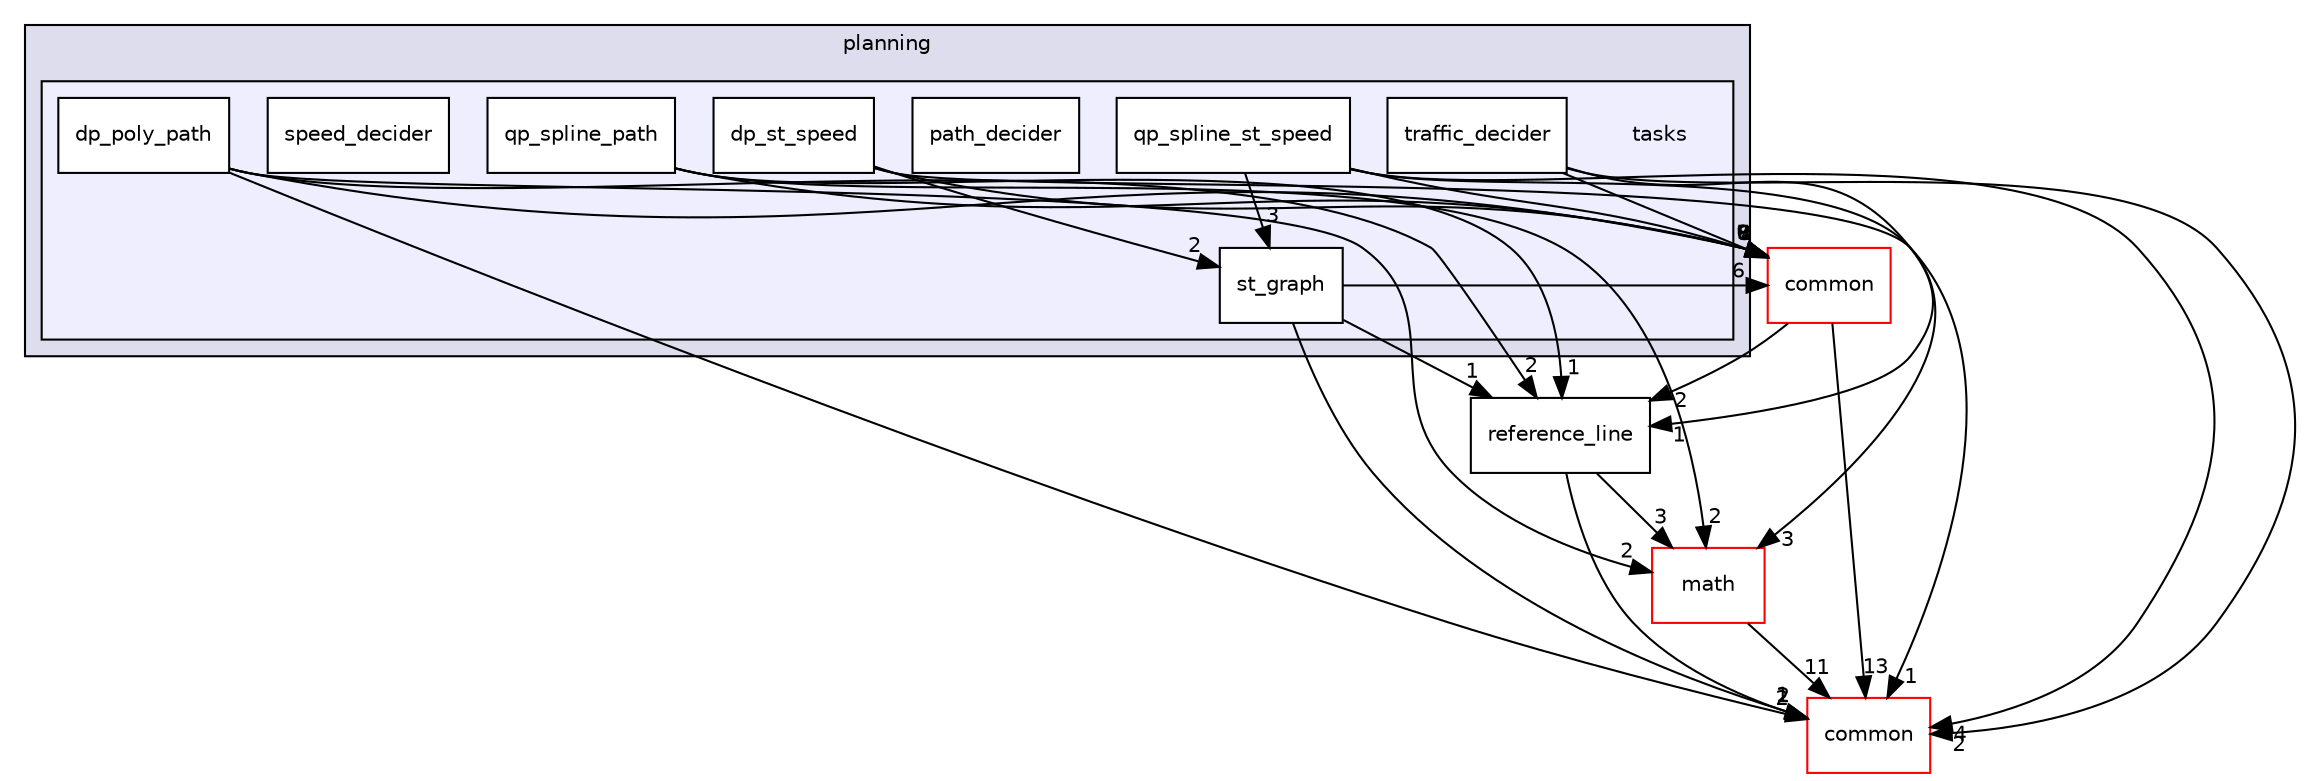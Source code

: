 digraph "modules/planning/tasks" {
  compound=true
  node [ fontsize="10", fontname="Helvetica"];
  edge [ labelfontsize="10", labelfontname="Helvetica"];
  subgraph clusterdir_7c2f6958be28a79ba0c365dc1c742e99 {
    graph [ bgcolor="#ddddee", pencolor="black", label="planning" fontname="Helvetica", fontsize="10", URL="dir_7c2f6958be28a79ba0c365dc1c742e99.html"]
  subgraph clusterdir_71dbafa6aca09b7fb8e2860fcceb6177 {
    graph [ bgcolor="#eeeeff", pencolor="black", label="" URL="dir_71dbafa6aca09b7fb8e2860fcceb6177.html"];
    dir_71dbafa6aca09b7fb8e2860fcceb6177 [shape=plaintext label="tasks"];
    dir_5e76d535365c2db5422f7eb9cbb5961d [shape=box label="dp_poly_path" color="black" fillcolor="white" style="filled" URL="dir_5e76d535365c2db5422f7eb9cbb5961d.html"];
    dir_ddf461d5d257ba012b7e2988dc6cab68 [shape=box label="dp_st_speed" color="black" fillcolor="white" style="filled" URL="dir_ddf461d5d257ba012b7e2988dc6cab68.html"];
    dir_4e07564a0458efd3e53de4540d48a1c4 [shape=box label="path_decider" color="black" fillcolor="white" style="filled" URL="dir_4e07564a0458efd3e53de4540d48a1c4.html"];
    dir_a3f0b0354edd254a5bb6c03c72a2cd9f [shape=box label="qp_spline_path" color="black" fillcolor="white" style="filled" URL="dir_a3f0b0354edd254a5bb6c03c72a2cd9f.html"];
    dir_54d0936b91c943ca26168dadb633b999 [shape=box label="qp_spline_st_speed" color="black" fillcolor="white" style="filled" URL="dir_54d0936b91c943ca26168dadb633b999.html"];
    dir_1030d754f0a8e209a17810913485fa4f [shape=box label="speed_decider" color="black" fillcolor="white" style="filled" URL="dir_1030d754f0a8e209a17810913485fa4f.html"];
    dir_4f3146e5764c11425a3123a73d5422b7 [shape=box label="st_graph" color="black" fillcolor="white" style="filled" URL="dir_4f3146e5764c11425a3123a73d5422b7.html"];
    dir_ca2618e8e01f16bc284014cdb8232f1b [shape=box label="traffic_decider" color="black" fillcolor="white" style="filled" URL="dir_ca2618e8e01f16bc284014cdb8232f1b.html"];
  }
  }
  dir_20c36c897bdd5e28542c27d4408ee210 [shape=box label="math" fillcolor="white" style="filled" color="red" URL="dir_20c36c897bdd5e28542c27d4408ee210.html"];
  dir_215a6cee4434727da638ab5cece17fbb [shape=box label="reference_line" URL="dir_215a6cee4434727da638ab5cece17fbb.html"];
  dir_9a5e51f49964887903df6eed98080585 [shape=box label="common" fillcolor="white" style="filled" color="red" URL="dir_9a5e51f49964887903df6eed98080585.html"];
  dir_66bbc1175c980ce8ddd485259d3b02bb [shape=box label="common" fillcolor="white" style="filled" color="red" URL="dir_66bbc1175c980ce8ddd485259d3b02bb.html"];
  dir_5e76d535365c2db5422f7eb9cbb5961d->dir_20c36c897bdd5e28542c27d4408ee210 [headlabel="2", labeldistance=1.5 headhref="dir_000194_000184.html"];
  dir_5e76d535365c2db5422f7eb9cbb5961d->dir_215a6cee4434727da638ab5cece17fbb [headlabel="2", labeldistance=1.5 headhref="dir_000194_000192.html"];
  dir_5e76d535365c2db5422f7eb9cbb5961d->dir_9a5e51f49964887903df6eed98080585 [headlabel="2", labeldistance=1.5 headhref="dir_000194_000050.html"];
  dir_5e76d535365c2db5422f7eb9cbb5961d->dir_66bbc1175c980ce8ddd485259d3b02bb [headlabel="9", labeldistance=1.5 headhref="dir_000194_000175.html"];
  dir_20c36c897bdd5e28542c27d4408ee210->dir_9a5e51f49964887903df6eed98080585 [headlabel="11", labeldistance=1.5 headhref="dir_000184_000050.html"];
  dir_215a6cee4434727da638ab5cece17fbb->dir_20c36c897bdd5e28542c27d4408ee210 [headlabel="3", labeldistance=1.5 headhref="dir_000192_000184.html"];
  dir_215a6cee4434727da638ab5cece17fbb->dir_9a5e51f49964887903df6eed98080585 [headlabel="2", labeldistance=1.5 headhref="dir_000192_000050.html"];
  dir_4f3146e5764c11425a3123a73d5422b7->dir_215a6cee4434727da638ab5cece17fbb [headlabel="1", labeldistance=1.5 headhref="dir_000200_000192.html"];
  dir_4f3146e5764c11425a3123a73d5422b7->dir_9a5e51f49964887903df6eed98080585 [headlabel="1", labeldistance=1.5 headhref="dir_000200_000050.html"];
  dir_4f3146e5764c11425a3123a73d5422b7->dir_66bbc1175c980ce8ddd485259d3b02bb [headlabel="6", labeldistance=1.5 headhref="dir_000200_000175.html"];
  dir_54d0936b91c943ca26168dadb633b999->dir_20c36c897bdd5e28542c27d4408ee210 [headlabel="3", labeldistance=1.5 headhref="dir_000198_000184.html"];
  dir_54d0936b91c943ca26168dadb633b999->dir_9a5e51f49964887903df6eed98080585 [headlabel="4", labeldistance=1.5 headhref="dir_000198_000050.html"];
  dir_54d0936b91c943ca26168dadb633b999->dir_4f3146e5764c11425a3123a73d5422b7 [headlabel="3", labeldistance=1.5 headhref="dir_000198_000200.html"];
  dir_54d0936b91c943ca26168dadb633b999->dir_66bbc1175c980ce8ddd485259d3b02bb [headlabel="8", labeldistance=1.5 headhref="dir_000198_000175.html"];
  dir_a3f0b0354edd254a5bb6c03c72a2cd9f->dir_20c36c897bdd5e28542c27d4408ee210 [headlabel="2", labeldistance=1.5 headhref="dir_000197_000184.html"];
  dir_a3f0b0354edd254a5bb6c03c72a2cd9f->dir_215a6cee4434727da638ab5cece17fbb [headlabel="1", labeldistance=1.5 headhref="dir_000197_000192.html"];
  dir_a3f0b0354edd254a5bb6c03c72a2cd9f->dir_66bbc1175c980ce8ddd485259d3b02bb [headlabel="6", labeldistance=1.5 headhref="dir_000197_000175.html"];
  dir_ddf461d5d257ba012b7e2988dc6cab68->dir_9a5e51f49964887903df6eed98080585 [headlabel="1", labeldistance=1.5 headhref="dir_000195_000050.html"];
  dir_ddf461d5d257ba012b7e2988dc6cab68->dir_4f3146e5764c11425a3123a73d5422b7 [headlabel="2", labeldistance=1.5 headhref="dir_000195_000200.html"];
  dir_ddf461d5d257ba012b7e2988dc6cab68->dir_66bbc1175c980ce8ddd485259d3b02bb [headlabel="7", labeldistance=1.5 headhref="dir_000195_000175.html"];
  dir_66bbc1175c980ce8ddd485259d3b02bb->dir_215a6cee4434727da638ab5cece17fbb [headlabel="2", labeldistance=1.5 headhref="dir_000175_000192.html"];
  dir_66bbc1175c980ce8ddd485259d3b02bb->dir_9a5e51f49964887903df6eed98080585 [headlabel="13", labeldistance=1.5 headhref="dir_000175_000050.html"];
  dir_ca2618e8e01f16bc284014cdb8232f1b->dir_215a6cee4434727da638ab5cece17fbb [headlabel="1", labeldistance=1.5 headhref="dir_000201_000192.html"];
  dir_ca2618e8e01f16bc284014cdb8232f1b->dir_9a5e51f49964887903df6eed98080585 [headlabel="2", labeldistance=1.5 headhref="dir_000201_000050.html"];
  dir_ca2618e8e01f16bc284014cdb8232f1b->dir_66bbc1175c980ce8ddd485259d3b02bb [headlabel="2", labeldistance=1.5 headhref="dir_000201_000175.html"];
}
